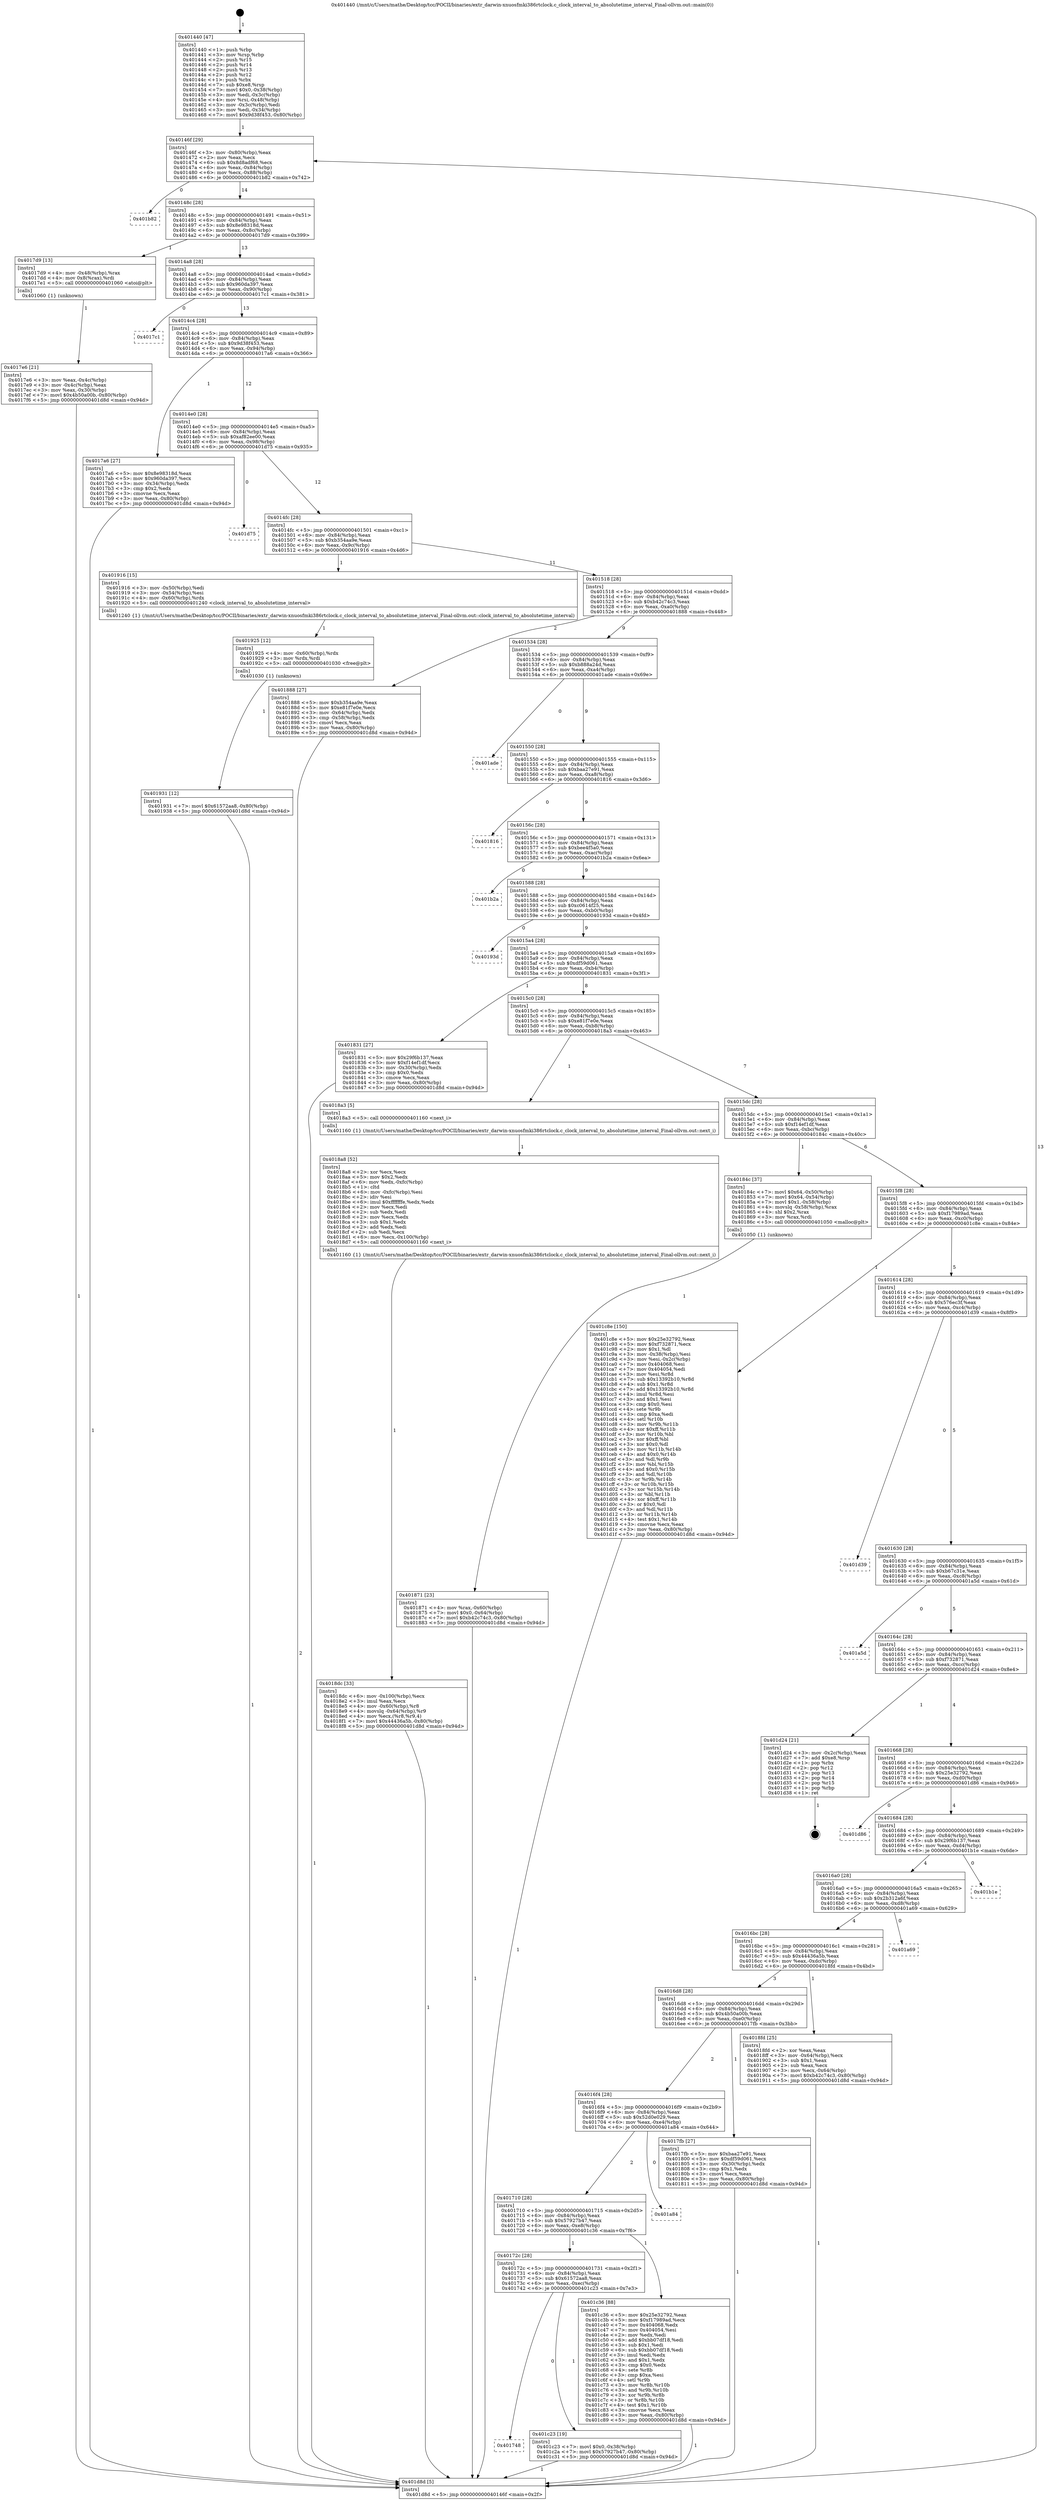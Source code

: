 digraph "0x401440" {
  label = "0x401440 (/mnt/c/Users/mathe/Desktop/tcc/POCII/binaries/extr_darwin-xnuosfmki386rtclock.c_clock_interval_to_absolutetime_interval_Final-ollvm.out::main(0))"
  labelloc = "t"
  node[shape=record]

  Entry [label="",width=0.3,height=0.3,shape=circle,fillcolor=black,style=filled]
  "0x40146f" [label="{
     0x40146f [29]\l
     | [instrs]\l
     &nbsp;&nbsp;0x40146f \<+3\>: mov -0x80(%rbp),%eax\l
     &nbsp;&nbsp;0x401472 \<+2\>: mov %eax,%ecx\l
     &nbsp;&nbsp;0x401474 \<+6\>: sub $0x8d8adf68,%ecx\l
     &nbsp;&nbsp;0x40147a \<+6\>: mov %eax,-0x84(%rbp)\l
     &nbsp;&nbsp;0x401480 \<+6\>: mov %ecx,-0x88(%rbp)\l
     &nbsp;&nbsp;0x401486 \<+6\>: je 0000000000401b82 \<main+0x742\>\l
  }"]
  "0x401b82" [label="{
     0x401b82\l
  }", style=dashed]
  "0x40148c" [label="{
     0x40148c [28]\l
     | [instrs]\l
     &nbsp;&nbsp;0x40148c \<+5\>: jmp 0000000000401491 \<main+0x51\>\l
     &nbsp;&nbsp;0x401491 \<+6\>: mov -0x84(%rbp),%eax\l
     &nbsp;&nbsp;0x401497 \<+5\>: sub $0x8e98318d,%eax\l
     &nbsp;&nbsp;0x40149c \<+6\>: mov %eax,-0x8c(%rbp)\l
     &nbsp;&nbsp;0x4014a2 \<+6\>: je 00000000004017d9 \<main+0x399\>\l
  }"]
  Exit [label="",width=0.3,height=0.3,shape=circle,fillcolor=black,style=filled,peripheries=2]
  "0x4017d9" [label="{
     0x4017d9 [13]\l
     | [instrs]\l
     &nbsp;&nbsp;0x4017d9 \<+4\>: mov -0x48(%rbp),%rax\l
     &nbsp;&nbsp;0x4017dd \<+4\>: mov 0x8(%rax),%rdi\l
     &nbsp;&nbsp;0x4017e1 \<+5\>: call 0000000000401060 \<atoi@plt\>\l
     | [calls]\l
     &nbsp;&nbsp;0x401060 \{1\} (unknown)\l
  }"]
  "0x4014a8" [label="{
     0x4014a8 [28]\l
     | [instrs]\l
     &nbsp;&nbsp;0x4014a8 \<+5\>: jmp 00000000004014ad \<main+0x6d\>\l
     &nbsp;&nbsp;0x4014ad \<+6\>: mov -0x84(%rbp),%eax\l
     &nbsp;&nbsp;0x4014b3 \<+5\>: sub $0x960da397,%eax\l
     &nbsp;&nbsp;0x4014b8 \<+6\>: mov %eax,-0x90(%rbp)\l
     &nbsp;&nbsp;0x4014be \<+6\>: je 00000000004017c1 \<main+0x381\>\l
  }"]
  "0x401748" [label="{
     0x401748\l
  }", style=dashed]
  "0x4017c1" [label="{
     0x4017c1\l
  }", style=dashed]
  "0x4014c4" [label="{
     0x4014c4 [28]\l
     | [instrs]\l
     &nbsp;&nbsp;0x4014c4 \<+5\>: jmp 00000000004014c9 \<main+0x89\>\l
     &nbsp;&nbsp;0x4014c9 \<+6\>: mov -0x84(%rbp),%eax\l
     &nbsp;&nbsp;0x4014cf \<+5\>: sub $0x9d38f453,%eax\l
     &nbsp;&nbsp;0x4014d4 \<+6\>: mov %eax,-0x94(%rbp)\l
     &nbsp;&nbsp;0x4014da \<+6\>: je 00000000004017a6 \<main+0x366\>\l
  }"]
  "0x401c23" [label="{
     0x401c23 [19]\l
     | [instrs]\l
     &nbsp;&nbsp;0x401c23 \<+7\>: movl $0x0,-0x38(%rbp)\l
     &nbsp;&nbsp;0x401c2a \<+7\>: movl $0x57927b47,-0x80(%rbp)\l
     &nbsp;&nbsp;0x401c31 \<+5\>: jmp 0000000000401d8d \<main+0x94d\>\l
  }"]
  "0x4017a6" [label="{
     0x4017a6 [27]\l
     | [instrs]\l
     &nbsp;&nbsp;0x4017a6 \<+5\>: mov $0x8e98318d,%eax\l
     &nbsp;&nbsp;0x4017ab \<+5\>: mov $0x960da397,%ecx\l
     &nbsp;&nbsp;0x4017b0 \<+3\>: mov -0x34(%rbp),%edx\l
     &nbsp;&nbsp;0x4017b3 \<+3\>: cmp $0x2,%edx\l
     &nbsp;&nbsp;0x4017b6 \<+3\>: cmovne %ecx,%eax\l
     &nbsp;&nbsp;0x4017b9 \<+3\>: mov %eax,-0x80(%rbp)\l
     &nbsp;&nbsp;0x4017bc \<+5\>: jmp 0000000000401d8d \<main+0x94d\>\l
  }"]
  "0x4014e0" [label="{
     0x4014e0 [28]\l
     | [instrs]\l
     &nbsp;&nbsp;0x4014e0 \<+5\>: jmp 00000000004014e5 \<main+0xa5\>\l
     &nbsp;&nbsp;0x4014e5 \<+6\>: mov -0x84(%rbp),%eax\l
     &nbsp;&nbsp;0x4014eb \<+5\>: sub $0xaf82ee00,%eax\l
     &nbsp;&nbsp;0x4014f0 \<+6\>: mov %eax,-0x98(%rbp)\l
     &nbsp;&nbsp;0x4014f6 \<+6\>: je 0000000000401d75 \<main+0x935\>\l
  }"]
  "0x401d8d" [label="{
     0x401d8d [5]\l
     | [instrs]\l
     &nbsp;&nbsp;0x401d8d \<+5\>: jmp 000000000040146f \<main+0x2f\>\l
  }"]
  "0x401440" [label="{
     0x401440 [47]\l
     | [instrs]\l
     &nbsp;&nbsp;0x401440 \<+1\>: push %rbp\l
     &nbsp;&nbsp;0x401441 \<+3\>: mov %rsp,%rbp\l
     &nbsp;&nbsp;0x401444 \<+2\>: push %r15\l
     &nbsp;&nbsp;0x401446 \<+2\>: push %r14\l
     &nbsp;&nbsp;0x401448 \<+2\>: push %r13\l
     &nbsp;&nbsp;0x40144a \<+2\>: push %r12\l
     &nbsp;&nbsp;0x40144c \<+1\>: push %rbx\l
     &nbsp;&nbsp;0x40144d \<+7\>: sub $0xe8,%rsp\l
     &nbsp;&nbsp;0x401454 \<+7\>: movl $0x0,-0x38(%rbp)\l
     &nbsp;&nbsp;0x40145b \<+3\>: mov %edi,-0x3c(%rbp)\l
     &nbsp;&nbsp;0x40145e \<+4\>: mov %rsi,-0x48(%rbp)\l
     &nbsp;&nbsp;0x401462 \<+3\>: mov -0x3c(%rbp),%edi\l
     &nbsp;&nbsp;0x401465 \<+3\>: mov %edi,-0x34(%rbp)\l
     &nbsp;&nbsp;0x401468 \<+7\>: movl $0x9d38f453,-0x80(%rbp)\l
  }"]
  "0x4017e6" [label="{
     0x4017e6 [21]\l
     | [instrs]\l
     &nbsp;&nbsp;0x4017e6 \<+3\>: mov %eax,-0x4c(%rbp)\l
     &nbsp;&nbsp;0x4017e9 \<+3\>: mov -0x4c(%rbp),%eax\l
     &nbsp;&nbsp;0x4017ec \<+3\>: mov %eax,-0x30(%rbp)\l
     &nbsp;&nbsp;0x4017ef \<+7\>: movl $0x4b50a00b,-0x80(%rbp)\l
     &nbsp;&nbsp;0x4017f6 \<+5\>: jmp 0000000000401d8d \<main+0x94d\>\l
  }"]
  "0x40172c" [label="{
     0x40172c [28]\l
     | [instrs]\l
     &nbsp;&nbsp;0x40172c \<+5\>: jmp 0000000000401731 \<main+0x2f1\>\l
     &nbsp;&nbsp;0x401731 \<+6\>: mov -0x84(%rbp),%eax\l
     &nbsp;&nbsp;0x401737 \<+5\>: sub $0x61572aa8,%eax\l
     &nbsp;&nbsp;0x40173c \<+6\>: mov %eax,-0xec(%rbp)\l
     &nbsp;&nbsp;0x401742 \<+6\>: je 0000000000401c23 \<main+0x7e3\>\l
  }"]
  "0x401d75" [label="{
     0x401d75\l
  }", style=dashed]
  "0x4014fc" [label="{
     0x4014fc [28]\l
     | [instrs]\l
     &nbsp;&nbsp;0x4014fc \<+5\>: jmp 0000000000401501 \<main+0xc1\>\l
     &nbsp;&nbsp;0x401501 \<+6\>: mov -0x84(%rbp),%eax\l
     &nbsp;&nbsp;0x401507 \<+5\>: sub $0xb354aa9e,%eax\l
     &nbsp;&nbsp;0x40150c \<+6\>: mov %eax,-0x9c(%rbp)\l
     &nbsp;&nbsp;0x401512 \<+6\>: je 0000000000401916 \<main+0x4d6\>\l
  }"]
  "0x401c36" [label="{
     0x401c36 [88]\l
     | [instrs]\l
     &nbsp;&nbsp;0x401c36 \<+5\>: mov $0x25e32792,%eax\l
     &nbsp;&nbsp;0x401c3b \<+5\>: mov $0xf17989ad,%ecx\l
     &nbsp;&nbsp;0x401c40 \<+7\>: mov 0x404068,%edx\l
     &nbsp;&nbsp;0x401c47 \<+7\>: mov 0x404054,%esi\l
     &nbsp;&nbsp;0x401c4e \<+2\>: mov %edx,%edi\l
     &nbsp;&nbsp;0x401c50 \<+6\>: add $0xbb07df18,%edi\l
     &nbsp;&nbsp;0x401c56 \<+3\>: sub $0x1,%edi\l
     &nbsp;&nbsp;0x401c59 \<+6\>: sub $0xbb07df18,%edi\l
     &nbsp;&nbsp;0x401c5f \<+3\>: imul %edi,%edx\l
     &nbsp;&nbsp;0x401c62 \<+3\>: and $0x1,%edx\l
     &nbsp;&nbsp;0x401c65 \<+3\>: cmp $0x0,%edx\l
     &nbsp;&nbsp;0x401c68 \<+4\>: sete %r8b\l
     &nbsp;&nbsp;0x401c6c \<+3\>: cmp $0xa,%esi\l
     &nbsp;&nbsp;0x401c6f \<+4\>: setl %r9b\l
     &nbsp;&nbsp;0x401c73 \<+3\>: mov %r8b,%r10b\l
     &nbsp;&nbsp;0x401c76 \<+3\>: and %r9b,%r10b\l
     &nbsp;&nbsp;0x401c79 \<+3\>: xor %r9b,%r8b\l
     &nbsp;&nbsp;0x401c7c \<+3\>: or %r8b,%r10b\l
     &nbsp;&nbsp;0x401c7f \<+4\>: test $0x1,%r10b\l
     &nbsp;&nbsp;0x401c83 \<+3\>: cmovne %ecx,%eax\l
     &nbsp;&nbsp;0x401c86 \<+3\>: mov %eax,-0x80(%rbp)\l
     &nbsp;&nbsp;0x401c89 \<+5\>: jmp 0000000000401d8d \<main+0x94d\>\l
  }"]
  "0x401916" [label="{
     0x401916 [15]\l
     | [instrs]\l
     &nbsp;&nbsp;0x401916 \<+3\>: mov -0x50(%rbp),%edi\l
     &nbsp;&nbsp;0x401919 \<+3\>: mov -0x54(%rbp),%esi\l
     &nbsp;&nbsp;0x40191c \<+4\>: mov -0x60(%rbp),%rdx\l
     &nbsp;&nbsp;0x401920 \<+5\>: call 0000000000401240 \<clock_interval_to_absolutetime_interval\>\l
     | [calls]\l
     &nbsp;&nbsp;0x401240 \{1\} (/mnt/c/Users/mathe/Desktop/tcc/POCII/binaries/extr_darwin-xnuosfmki386rtclock.c_clock_interval_to_absolutetime_interval_Final-ollvm.out::clock_interval_to_absolutetime_interval)\l
  }"]
  "0x401518" [label="{
     0x401518 [28]\l
     | [instrs]\l
     &nbsp;&nbsp;0x401518 \<+5\>: jmp 000000000040151d \<main+0xdd\>\l
     &nbsp;&nbsp;0x40151d \<+6\>: mov -0x84(%rbp),%eax\l
     &nbsp;&nbsp;0x401523 \<+5\>: sub $0xb42c74c3,%eax\l
     &nbsp;&nbsp;0x401528 \<+6\>: mov %eax,-0xa0(%rbp)\l
     &nbsp;&nbsp;0x40152e \<+6\>: je 0000000000401888 \<main+0x448\>\l
  }"]
  "0x401710" [label="{
     0x401710 [28]\l
     | [instrs]\l
     &nbsp;&nbsp;0x401710 \<+5\>: jmp 0000000000401715 \<main+0x2d5\>\l
     &nbsp;&nbsp;0x401715 \<+6\>: mov -0x84(%rbp),%eax\l
     &nbsp;&nbsp;0x40171b \<+5\>: sub $0x57927b47,%eax\l
     &nbsp;&nbsp;0x401720 \<+6\>: mov %eax,-0xe8(%rbp)\l
     &nbsp;&nbsp;0x401726 \<+6\>: je 0000000000401c36 \<main+0x7f6\>\l
  }"]
  "0x401888" [label="{
     0x401888 [27]\l
     | [instrs]\l
     &nbsp;&nbsp;0x401888 \<+5\>: mov $0xb354aa9e,%eax\l
     &nbsp;&nbsp;0x40188d \<+5\>: mov $0xe81f7e0e,%ecx\l
     &nbsp;&nbsp;0x401892 \<+3\>: mov -0x64(%rbp),%edx\l
     &nbsp;&nbsp;0x401895 \<+3\>: cmp -0x58(%rbp),%edx\l
     &nbsp;&nbsp;0x401898 \<+3\>: cmovl %ecx,%eax\l
     &nbsp;&nbsp;0x40189b \<+3\>: mov %eax,-0x80(%rbp)\l
     &nbsp;&nbsp;0x40189e \<+5\>: jmp 0000000000401d8d \<main+0x94d\>\l
  }"]
  "0x401534" [label="{
     0x401534 [28]\l
     | [instrs]\l
     &nbsp;&nbsp;0x401534 \<+5\>: jmp 0000000000401539 \<main+0xf9\>\l
     &nbsp;&nbsp;0x401539 \<+6\>: mov -0x84(%rbp),%eax\l
     &nbsp;&nbsp;0x40153f \<+5\>: sub $0xb888a24d,%eax\l
     &nbsp;&nbsp;0x401544 \<+6\>: mov %eax,-0xa4(%rbp)\l
     &nbsp;&nbsp;0x40154a \<+6\>: je 0000000000401ade \<main+0x69e\>\l
  }"]
  "0x401a84" [label="{
     0x401a84\l
  }", style=dashed]
  "0x401ade" [label="{
     0x401ade\l
  }", style=dashed]
  "0x401550" [label="{
     0x401550 [28]\l
     | [instrs]\l
     &nbsp;&nbsp;0x401550 \<+5\>: jmp 0000000000401555 \<main+0x115\>\l
     &nbsp;&nbsp;0x401555 \<+6\>: mov -0x84(%rbp),%eax\l
     &nbsp;&nbsp;0x40155b \<+5\>: sub $0xbaa27e91,%eax\l
     &nbsp;&nbsp;0x401560 \<+6\>: mov %eax,-0xa8(%rbp)\l
     &nbsp;&nbsp;0x401566 \<+6\>: je 0000000000401816 \<main+0x3d6\>\l
  }"]
  "0x401931" [label="{
     0x401931 [12]\l
     | [instrs]\l
     &nbsp;&nbsp;0x401931 \<+7\>: movl $0x61572aa8,-0x80(%rbp)\l
     &nbsp;&nbsp;0x401938 \<+5\>: jmp 0000000000401d8d \<main+0x94d\>\l
  }"]
  "0x401816" [label="{
     0x401816\l
  }", style=dashed]
  "0x40156c" [label="{
     0x40156c [28]\l
     | [instrs]\l
     &nbsp;&nbsp;0x40156c \<+5\>: jmp 0000000000401571 \<main+0x131\>\l
     &nbsp;&nbsp;0x401571 \<+6\>: mov -0x84(%rbp),%eax\l
     &nbsp;&nbsp;0x401577 \<+5\>: sub $0xbee4f5a0,%eax\l
     &nbsp;&nbsp;0x40157c \<+6\>: mov %eax,-0xac(%rbp)\l
     &nbsp;&nbsp;0x401582 \<+6\>: je 0000000000401b2a \<main+0x6ea\>\l
  }"]
  "0x401925" [label="{
     0x401925 [12]\l
     | [instrs]\l
     &nbsp;&nbsp;0x401925 \<+4\>: mov -0x60(%rbp),%rdx\l
     &nbsp;&nbsp;0x401929 \<+3\>: mov %rdx,%rdi\l
     &nbsp;&nbsp;0x40192c \<+5\>: call 0000000000401030 \<free@plt\>\l
     | [calls]\l
     &nbsp;&nbsp;0x401030 \{1\} (unknown)\l
  }"]
  "0x401b2a" [label="{
     0x401b2a\l
  }", style=dashed]
  "0x401588" [label="{
     0x401588 [28]\l
     | [instrs]\l
     &nbsp;&nbsp;0x401588 \<+5\>: jmp 000000000040158d \<main+0x14d\>\l
     &nbsp;&nbsp;0x40158d \<+6\>: mov -0x84(%rbp),%eax\l
     &nbsp;&nbsp;0x401593 \<+5\>: sub $0xc0614f25,%eax\l
     &nbsp;&nbsp;0x401598 \<+6\>: mov %eax,-0xb0(%rbp)\l
     &nbsp;&nbsp;0x40159e \<+6\>: je 000000000040193d \<main+0x4fd\>\l
  }"]
  "0x4018dc" [label="{
     0x4018dc [33]\l
     | [instrs]\l
     &nbsp;&nbsp;0x4018dc \<+6\>: mov -0x100(%rbp),%ecx\l
     &nbsp;&nbsp;0x4018e2 \<+3\>: imul %eax,%ecx\l
     &nbsp;&nbsp;0x4018e5 \<+4\>: mov -0x60(%rbp),%r8\l
     &nbsp;&nbsp;0x4018e9 \<+4\>: movslq -0x64(%rbp),%r9\l
     &nbsp;&nbsp;0x4018ed \<+4\>: mov %ecx,(%r8,%r9,4)\l
     &nbsp;&nbsp;0x4018f1 \<+7\>: movl $0x44436a5b,-0x80(%rbp)\l
     &nbsp;&nbsp;0x4018f8 \<+5\>: jmp 0000000000401d8d \<main+0x94d\>\l
  }"]
  "0x40193d" [label="{
     0x40193d\l
  }", style=dashed]
  "0x4015a4" [label="{
     0x4015a4 [28]\l
     | [instrs]\l
     &nbsp;&nbsp;0x4015a4 \<+5\>: jmp 00000000004015a9 \<main+0x169\>\l
     &nbsp;&nbsp;0x4015a9 \<+6\>: mov -0x84(%rbp),%eax\l
     &nbsp;&nbsp;0x4015af \<+5\>: sub $0xdf59d061,%eax\l
     &nbsp;&nbsp;0x4015b4 \<+6\>: mov %eax,-0xb4(%rbp)\l
     &nbsp;&nbsp;0x4015ba \<+6\>: je 0000000000401831 \<main+0x3f1\>\l
  }"]
  "0x4018a8" [label="{
     0x4018a8 [52]\l
     | [instrs]\l
     &nbsp;&nbsp;0x4018a8 \<+2\>: xor %ecx,%ecx\l
     &nbsp;&nbsp;0x4018aa \<+5\>: mov $0x2,%edx\l
     &nbsp;&nbsp;0x4018af \<+6\>: mov %edx,-0xfc(%rbp)\l
     &nbsp;&nbsp;0x4018b5 \<+1\>: cltd\l
     &nbsp;&nbsp;0x4018b6 \<+6\>: mov -0xfc(%rbp),%esi\l
     &nbsp;&nbsp;0x4018bc \<+2\>: idiv %esi\l
     &nbsp;&nbsp;0x4018be \<+6\>: imul $0xfffffffe,%edx,%edx\l
     &nbsp;&nbsp;0x4018c4 \<+2\>: mov %ecx,%edi\l
     &nbsp;&nbsp;0x4018c6 \<+2\>: sub %edx,%edi\l
     &nbsp;&nbsp;0x4018c8 \<+2\>: mov %ecx,%edx\l
     &nbsp;&nbsp;0x4018ca \<+3\>: sub $0x1,%edx\l
     &nbsp;&nbsp;0x4018cd \<+2\>: add %edx,%edi\l
     &nbsp;&nbsp;0x4018cf \<+2\>: sub %edi,%ecx\l
     &nbsp;&nbsp;0x4018d1 \<+6\>: mov %ecx,-0x100(%rbp)\l
     &nbsp;&nbsp;0x4018d7 \<+5\>: call 0000000000401160 \<next_i\>\l
     | [calls]\l
     &nbsp;&nbsp;0x401160 \{1\} (/mnt/c/Users/mathe/Desktop/tcc/POCII/binaries/extr_darwin-xnuosfmki386rtclock.c_clock_interval_to_absolutetime_interval_Final-ollvm.out::next_i)\l
  }"]
  "0x401831" [label="{
     0x401831 [27]\l
     | [instrs]\l
     &nbsp;&nbsp;0x401831 \<+5\>: mov $0x29f6b137,%eax\l
     &nbsp;&nbsp;0x401836 \<+5\>: mov $0xf14ef1df,%ecx\l
     &nbsp;&nbsp;0x40183b \<+3\>: mov -0x30(%rbp),%edx\l
     &nbsp;&nbsp;0x40183e \<+3\>: cmp $0x0,%edx\l
     &nbsp;&nbsp;0x401841 \<+3\>: cmove %ecx,%eax\l
     &nbsp;&nbsp;0x401844 \<+3\>: mov %eax,-0x80(%rbp)\l
     &nbsp;&nbsp;0x401847 \<+5\>: jmp 0000000000401d8d \<main+0x94d\>\l
  }"]
  "0x4015c0" [label="{
     0x4015c0 [28]\l
     | [instrs]\l
     &nbsp;&nbsp;0x4015c0 \<+5\>: jmp 00000000004015c5 \<main+0x185\>\l
     &nbsp;&nbsp;0x4015c5 \<+6\>: mov -0x84(%rbp),%eax\l
     &nbsp;&nbsp;0x4015cb \<+5\>: sub $0xe81f7e0e,%eax\l
     &nbsp;&nbsp;0x4015d0 \<+6\>: mov %eax,-0xb8(%rbp)\l
     &nbsp;&nbsp;0x4015d6 \<+6\>: je 00000000004018a3 \<main+0x463\>\l
  }"]
  "0x401871" [label="{
     0x401871 [23]\l
     | [instrs]\l
     &nbsp;&nbsp;0x401871 \<+4\>: mov %rax,-0x60(%rbp)\l
     &nbsp;&nbsp;0x401875 \<+7\>: movl $0x0,-0x64(%rbp)\l
     &nbsp;&nbsp;0x40187c \<+7\>: movl $0xb42c74c3,-0x80(%rbp)\l
     &nbsp;&nbsp;0x401883 \<+5\>: jmp 0000000000401d8d \<main+0x94d\>\l
  }"]
  "0x4018a3" [label="{
     0x4018a3 [5]\l
     | [instrs]\l
     &nbsp;&nbsp;0x4018a3 \<+5\>: call 0000000000401160 \<next_i\>\l
     | [calls]\l
     &nbsp;&nbsp;0x401160 \{1\} (/mnt/c/Users/mathe/Desktop/tcc/POCII/binaries/extr_darwin-xnuosfmki386rtclock.c_clock_interval_to_absolutetime_interval_Final-ollvm.out::next_i)\l
  }"]
  "0x4015dc" [label="{
     0x4015dc [28]\l
     | [instrs]\l
     &nbsp;&nbsp;0x4015dc \<+5\>: jmp 00000000004015e1 \<main+0x1a1\>\l
     &nbsp;&nbsp;0x4015e1 \<+6\>: mov -0x84(%rbp),%eax\l
     &nbsp;&nbsp;0x4015e7 \<+5\>: sub $0xf14ef1df,%eax\l
     &nbsp;&nbsp;0x4015ec \<+6\>: mov %eax,-0xbc(%rbp)\l
     &nbsp;&nbsp;0x4015f2 \<+6\>: je 000000000040184c \<main+0x40c\>\l
  }"]
  "0x4016f4" [label="{
     0x4016f4 [28]\l
     | [instrs]\l
     &nbsp;&nbsp;0x4016f4 \<+5\>: jmp 00000000004016f9 \<main+0x2b9\>\l
     &nbsp;&nbsp;0x4016f9 \<+6\>: mov -0x84(%rbp),%eax\l
     &nbsp;&nbsp;0x4016ff \<+5\>: sub $0x52d0e029,%eax\l
     &nbsp;&nbsp;0x401704 \<+6\>: mov %eax,-0xe4(%rbp)\l
     &nbsp;&nbsp;0x40170a \<+6\>: je 0000000000401a84 \<main+0x644\>\l
  }"]
  "0x40184c" [label="{
     0x40184c [37]\l
     | [instrs]\l
     &nbsp;&nbsp;0x40184c \<+7\>: movl $0x64,-0x50(%rbp)\l
     &nbsp;&nbsp;0x401853 \<+7\>: movl $0x64,-0x54(%rbp)\l
     &nbsp;&nbsp;0x40185a \<+7\>: movl $0x1,-0x58(%rbp)\l
     &nbsp;&nbsp;0x401861 \<+4\>: movslq -0x58(%rbp),%rax\l
     &nbsp;&nbsp;0x401865 \<+4\>: shl $0x2,%rax\l
     &nbsp;&nbsp;0x401869 \<+3\>: mov %rax,%rdi\l
     &nbsp;&nbsp;0x40186c \<+5\>: call 0000000000401050 \<malloc@plt\>\l
     | [calls]\l
     &nbsp;&nbsp;0x401050 \{1\} (unknown)\l
  }"]
  "0x4015f8" [label="{
     0x4015f8 [28]\l
     | [instrs]\l
     &nbsp;&nbsp;0x4015f8 \<+5\>: jmp 00000000004015fd \<main+0x1bd\>\l
     &nbsp;&nbsp;0x4015fd \<+6\>: mov -0x84(%rbp),%eax\l
     &nbsp;&nbsp;0x401603 \<+5\>: sub $0xf17989ad,%eax\l
     &nbsp;&nbsp;0x401608 \<+6\>: mov %eax,-0xc0(%rbp)\l
     &nbsp;&nbsp;0x40160e \<+6\>: je 0000000000401c8e \<main+0x84e\>\l
  }"]
  "0x4017fb" [label="{
     0x4017fb [27]\l
     | [instrs]\l
     &nbsp;&nbsp;0x4017fb \<+5\>: mov $0xbaa27e91,%eax\l
     &nbsp;&nbsp;0x401800 \<+5\>: mov $0xdf59d061,%ecx\l
     &nbsp;&nbsp;0x401805 \<+3\>: mov -0x30(%rbp),%edx\l
     &nbsp;&nbsp;0x401808 \<+3\>: cmp $0x1,%edx\l
     &nbsp;&nbsp;0x40180b \<+3\>: cmovl %ecx,%eax\l
     &nbsp;&nbsp;0x40180e \<+3\>: mov %eax,-0x80(%rbp)\l
     &nbsp;&nbsp;0x401811 \<+5\>: jmp 0000000000401d8d \<main+0x94d\>\l
  }"]
  "0x401c8e" [label="{
     0x401c8e [150]\l
     | [instrs]\l
     &nbsp;&nbsp;0x401c8e \<+5\>: mov $0x25e32792,%eax\l
     &nbsp;&nbsp;0x401c93 \<+5\>: mov $0xf732871,%ecx\l
     &nbsp;&nbsp;0x401c98 \<+2\>: mov $0x1,%dl\l
     &nbsp;&nbsp;0x401c9a \<+3\>: mov -0x38(%rbp),%esi\l
     &nbsp;&nbsp;0x401c9d \<+3\>: mov %esi,-0x2c(%rbp)\l
     &nbsp;&nbsp;0x401ca0 \<+7\>: mov 0x404068,%esi\l
     &nbsp;&nbsp;0x401ca7 \<+7\>: mov 0x404054,%edi\l
     &nbsp;&nbsp;0x401cae \<+3\>: mov %esi,%r8d\l
     &nbsp;&nbsp;0x401cb1 \<+7\>: sub $0x13392b10,%r8d\l
     &nbsp;&nbsp;0x401cb8 \<+4\>: sub $0x1,%r8d\l
     &nbsp;&nbsp;0x401cbc \<+7\>: add $0x13392b10,%r8d\l
     &nbsp;&nbsp;0x401cc3 \<+4\>: imul %r8d,%esi\l
     &nbsp;&nbsp;0x401cc7 \<+3\>: and $0x1,%esi\l
     &nbsp;&nbsp;0x401cca \<+3\>: cmp $0x0,%esi\l
     &nbsp;&nbsp;0x401ccd \<+4\>: sete %r9b\l
     &nbsp;&nbsp;0x401cd1 \<+3\>: cmp $0xa,%edi\l
     &nbsp;&nbsp;0x401cd4 \<+4\>: setl %r10b\l
     &nbsp;&nbsp;0x401cd8 \<+3\>: mov %r9b,%r11b\l
     &nbsp;&nbsp;0x401cdb \<+4\>: xor $0xff,%r11b\l
     &nbsp;&nbsp;0x401cdf \<+3\>: mov %r10b,%bl\l
     &nbsp;&nbsp;0x401ce2 \<+3\>: xor $0xff,%bl\l
     &nbsp;&nbsp;0x401ce5 \<+3\>: xor $0x0,%dl\l
     &nbsp;&nbsp;0x401ce8 \<+3\>: mov %r11b,%r14b\l
     &nbsp;&nbsp;0x401ceb \<+4\>: and $0x0,%r14b\l
     &nbsp;&nbsp;0x401cef \<+3\>: and %dl,%r9b\l
     &nbsp;&nbsp;0x401cf2 \<+3\>: mov %bl,%r15b\l
     &nbsp;&nbsp;0x401cf5 \<+4\>: and $0x0,%r15b\l
     &nbsp;&nbsp;0x401cf9 \<+3\>: and %dl,%r10b\l
     &nbsp;&nbsp;0x401cfc \<+3\>: or %r9b,%r14b\l
     &nbsp;&nbsp;0x401cff \<+3\>: or %r10b,%r15b\l
     &nbsp;&nbsp;0x401d02 \<+3\>: xor %r15b,%r14b\l
     &nbsp;&nbsp;0x401d05 \<+3\>: or %bl,%r11b\l
     &nbsp;&nbsp;0x401d08 \<+4\>: xor $0xff,%r11b\l
     &nbsp;&nbsp;0x401d0c \<+3\>: or $0x0,%dl\l
     &nbsp;&nbsp;0x401d0f \<+3\>: and %dl,%r11b\l
     &nbsp;&nbsp;0x401d12 \<+3\>: or %r11b,%r14b\l
     &nbsp;&nbsp;0x401d15 \<+4\>: test $0x1,%r14b\l
     &nbsp;&nbsp;0x401d19 \<+3\>: cmovne %ecx,%eax\l
     &nbsp;&nbsp;0x401d1c \<+3\>: mov %eax,-0x80(%rbp)\l
     &nbsp;&nbsp;0x401d1f \<+5\>: jmp 0000000000401d8d \<main+0x94d\>\l
  }"]
  "0x401614" [label="{
     0x401614 [28]\l
     | [instrs]\l
     &nbsp;&nbsp;0x401614 \<+5\>: jmp 0000000000401619 \<main+0x1d9\>\l
     &nbsp;&nbsp;0x401619 \<+6\>: mov -0x84(%rbp),%eax\l
     &nbsp;&nbsp;0x40161f \<+5\>: sub $0x576ec3f,%eax\l
     &nbsp;&nbsp;0x401624 \<+6\>: mov %eax,-0xc4(%rbp)\l
     &nbsp;&nbsp;0x40162a \<+6\>: je 0000000000401d39 \<main+0x8f9\>\l
  }"]
  "0x4016d8" [label="{
     0x4016d8 [28]\l
     | [instrs]\l
     &nbsp;&nbsp;0x4016d8 \<+5\>: jmp 00000000004016dd \<main+0x29d\>\l
     &nbsp;&nbsp;0x4016dd \<+6\>: mov -0x84(%rbp),%eax\l
     &nbsp;&nbsp;0x4016e3 \<+5\>: sub $0x4b50a00b,%eax\l
     &nbsp;&nbsp;0x4016e8 \<+6\>: mov %eax,-0xe0(%rbp)\l
     &nbsp;&nbsp;0x4016ee \<+6\>: je 00000000004017fb \<main+0x3bb\>\l
  }"]
  "0x401d39" [label="{
     0x401d39\l
  }", style=dashed]
  "0x401630" [label="{
     0x401630 [28]\l
     | [instrs]\l
     &nbsp;&nbsp;0x401630 \<+5\>: jmp 0000000000401635 \<main+0x1f5\>\l
     &nbsp;&nbsp;0x401635 \<+6\>: mov -0x84(%rbp),%eax\l
     &nbsp;&nbsp;0x40163b \<+5\>: sub $0xb67c31e,%eax\l
     &nbsp;&nbsp;0x401640 \<+6\>: mov %eax,-0xc8(%rbp)\l
     &nbsp;&nbsp;0x401646 \<+6\>: je 0000000000401a5d \<main+0x61d\>\l
  }"]
  "0x4018fd" [label="{
     0x4018fd [25]\l
     | [instrs]\l
     &nbsp;&nbsp;0x4018fd \<+2\>: xor %eax,%eax\l
     &nbsp;&nbsp;0x4018ff \<+3\>: mov -0x64(%rbp),%ecx\l
     &nbsp;&nbsp;0x401902 \<+3\>: sub $0x1,%eax\l
     &nbsp;&nbsp;0x401905 \<+2\>: sub %eax,%ecx\l
     &nbsp;&nbsp;0x401907 \<+3\>: mov %ecx,-0x64(%rbp)\l
     &nbsp;&nbsp;0x40190a \<+7\>: movl $0xb42c74c3,-0x80(%rbp)\l
     &nbsp;&nbsp;0x401911 \<+5\>: jmp 0000000000401d8d \<main+0x94d\>\l
  }"]
  "0x401a5d" [label="{
     0x401a5d\l
  }", style=dashed]
  "0x40164c" [label="{
     0x40164c [28]\l
     | [instrs]\l
     &nbsp;&nbsp;0x40164c \<+5\>: jmp 0000000000401651 \<main+0x211\>\l
     &nbsp;&nbsp;0x401651 \<+6\>: mov -0x84(%rbp),%eax\l
     &nbsp;&nbsp;0x401657 \<+5\>: sub $0xf732871,%eax\l
     &nbsp;&nbsp;0x40165c \<+6\>: mov %eax,-0xcc(%rbp)\l
     &nbsp;&nbsp;0x401662 \<+6\>: je 0000000000401d24 \<main+0x8e4\>\l
  }"]
  "0x4016bc" [label="{
     0x4016bc [28]\l
     | [instrs]\l
     &nbsp;&nbsp;0x4016bc \<+5\>: jmp 00000000004016c1 \<main+0x281\>\l
     &nbsp;&nbsp;0x4016c1 \<+6\>: mov -0x84(%rbp),%eax\l
     &nbsp;&nbsp;0x4016c7 \<+5\>: sub $0x44436a5b,%eax\l
     &nbsp;&nbsp;0x4016cc \<+6\>: mov %eax,-0xdc(%rbp)\l
     &nbsp;&nbsp;0x4016d2 \<+6\>: je 00000000004018fd \<main+0x4bd\>\l
  }"]
  "0x401d24" [label="{
     0x401d24 [21]\l
     | [instrs]\l
     &nbsp;&nbsp;0x401d24 \<+3\>: mov -0x2c(%rbp),%eax\l
     &nbsp;&nbsp;0x401d27 \<+7\>: add $0xe8,%rsp\l
     &nbsp;&nbsp;0x401d2e \<+1\>: pop %rbx\l
     &nbsp;&nbsp;0x401d2f \<+2\>: pop %r12\l
     &nbsp;&nbsp;0x401d31 \<+2\>: pop %r13\l
     &nbsp;&nbsp;0x401d33 \<+2\>: pop %r14\l
     &nbsp;&nbsp;0x401d35 \<+2\>: pop %r15\l
     &nbsp;&nbsp;0x401d37 \<+1\>: pop %rbp\l
     &nbsp;&nbsp;0x401d38 \<+1\>: ret\l
  }"]
  "0x401668" [label="{
     0x401668 [28]\l
     | [instrs]\l
     &nbsp;&nbsp;0x401668 \<+5\>: jmp 000000000040166d \<main+0x22d\>\l
     &nbsp;&nbsp;0x40166d \<+6\>: mov -0x84(%rbp),%eax\l
     &nbsp;&nbsp;0x401673 \<+5\>: sub $0x25e32792,%eax\l
     &nbsp;&nbsp;0x401678 \<+6\>: mov %eax,-0xd0(%rbp)\l
     &nbsp;&nbsp;0x40167e \<+6\>: je 0000000000401d86 \<main+0x946\>\l
  }"]
  "0x401a69" [label="{
     0x401a69\l
  }", style=dashed]
  "0x401d86" [label="{
     0x401d86\l
  }", style=dashed]
  "0x401684" [label="{
     0x401684 [28]\l
     | [instrs]\l
     &nbsp;&nbsp;0x401684 \<+5\>: jmp 0000000000401689 \<main+0x249\>\l
     &nbsp;&nbsp;0x401689 \<+6\>: mov -0x84(%rbp),%eax\l
     &nbsp;&nbsp;0x40168f \<+5\>: sub $0x29f6b137,%eax\l
     &nbsp;&nbsp;0x401694 \<+6\>: mov %eax,-0xd4(%rbp)\l
     &nbsp;&nbsp;0x40169a \<+6\>: je 0000000000401b1e \<main+0x6de\>\l
  }"]
  "0x4016a0" [label="{
     0x4016a0 [28]\l
     | [instrs]\l
     &nbsp;&nbsp;0x4016a0 \<+5\>: jmp 00000000004016a5 \<main+0x265\>\l
     &nbsp;&nbsp;0x4016a5 \<+6\>: mov -0x84(%rbp),%eax\l
     &nbsp;&nbsp;0x4016ab \<+5\>: sub $0x2b312a6f,%eax\l
     &nbsp;&nbsp;0x4016b0 \<+6\>: mov %eax,-0xd8(%rbp)\l
     &nbsp;&nbsp;0x4016b6 \<+6\>: je 0000000000401a69 \<main+0x629\>\l
  }"]
  "0x401b1e" [label="{
     0x401b1e\l
  }", style=dashed]
  Entry -> "0x401440" [label=" 1"]
  "0x40146f" -> "0x401b82" [label=" 0"]
  "0x40146f" -> "0x40148c" [label=" 14"]
  "0x401d24" -> Exit [label=" 1"]
  "0x40148c" -> "0x4017d9" [label=" 1"]
  "0x40148c" -> "0x4014a8" [label=" 13"]
  "0x401c8e" -> "0x401d8d" [label=" 1"]
  "0x4014a8" -> "0x4017c1" [label=" 0"]
  "0x4014a8" -> "0x4014c4" [label=" 13"]
  "0x401c36" -> "0x401d8d" [label=" 1"]
  "0x4014c4" -> "0x4017a6" [label=" 1"]
  "0x4014c4" -> "0x4014e0" [label=" 12"]
  "0x4017a6" -> "0x401d8d" [label=" 1"]
  "0x401440" -> "0x40146f" [label=" 1"]
  "0x401d8d" -> "0x40146f" [label=" 13"]
  "0x4017d9" -> "0x4017e6" [label=" 1"]
  "0x4017e6" -> "0x401d8d" [label=" 1"]
  "0x401c23" -> "0x401d8d" [label=" 1"]
  "0x4014e0" -> "0x401d75" [label=" 0"]
  "0x4014e0" -> "0x4014fc" [label=" 12"]
  "0x40172c" -> "0x401c23" [label=" 1"]
  "0x4014fc" -> "0x401916" [label=" 1"]
  "0x4014fc" -> "0x401518" [label=" 11"]
  "0x40172c" -> "0x401748" [label=" 0"]
  "0x401518" -> "0x401888" [label=" 2"]
  "0x401518" -> "0x401534" [label=" 9"]
  "0x401710" -> "0x401c36" [label=" 1"]
  "0x401534" -> "0x401ade" [label=" 0"]
  "0x401534" -> "0x401550" [label=" 9"]
  "0x401710" -> "0x40172c" [label=" 1"]
  "0x401550" -> "0x401816" [label=" 0"]
  "0x401550" -> "0x40156c" [label=" 9"]
  "0x4016f4" -> "0x401a84" [label=" 0"]
  "0x40156c" -> "0x401b2a" [label=" 0"]
  "0x40156c" -> "0x401588" [label=" 9"]
  "0x4016f4" -> "0x401710" [label=" 2"]
  "0x401588" -> "0x40193d" [label=" 0"]
  "0x401588" -> "0x4015a4" [label=" 9"]
  "0x401931" -> "0x401d8d" [label=" 1"]
  "0x4015a4" -> "0x401831" [label=" 1"]
  "0x4015a4" -> "0x4015c0" [label=" 8"]
  "0x401925" -> "0x401931" [label=" 1"]
  "0x4015c0" -> "0x4018a3" [label=" 1"]
  "0x4015c0" -> "0x4015dc" [label=" 7"]
  "0x401916" -> "0x401925" [label=" 1"]
  "0x4015dc" -> "0x40184c" [label=" 1"]
  "0x4015dc" -> "0x4015f8" [label=" 6"]
  "0x4018fd" -> "0x401d8d" [label=" 1"]
  "0x4015f8" -> "0x401c8e" [label=" 1"]
  "0x4015f8" -> "0x401614" [label=" 5"]
  "0x4018dc" -> "0x401d8d" [label=" 1"]
  "0x401614" -> "0x401d39" [label=" 0"]
  "0x401614" -> "0x401630" [label=" 5"]
  "0x4018a3" -> "0x4018a8" [label=" 1"]
  "0x401630" -> "0x401a5d" [label=" 0"]
  "0x401630" -> "0x40164c" [label=" 5"]
  "0x401888" -> "0x401d8d" [label=" 2"]
  "0x40164c" -> "0x401d24" [label=" 1"]
  "0x40164c" -> "0x401668" [label=" 4"]
  "0x40184c" -> "0x401871" [label=" 1"]
  "0x401668" -> "0x401d86" [label=" 0"]
  "0x401668" -> "0x401684" [label=" 4"]
  "0x401831" -> "0x401d8d" [label=" 1"]
  "0x401684" -> "0x401b1e" [label=" 0"]
  "0x401684" -> "0x4016a0" [label=" 4"]
  "0x4017fb" -> "0x401d8d" [label=" 1"]
  "0x4016a0" -> "0x401a69" [label=" 0"]
  "0x4016a0" -> "0x4016bc" [label=" 4"]
  "0x401871" -> "0x401d8d" [label=" 1"]
  "0x4016bc" -> "0x4018fd" [label=" 1"]
  "0x4016bc" -> "0x4016d8" [label=" 3"]
  "0x4018a8" -> "0x4018dc" [label=" 1"]
  "0x4016d8" -> "0x4017fb" [label=" 1"]
  "0x4016d8" -> "0x4016f4" [label=" 2"]
}

